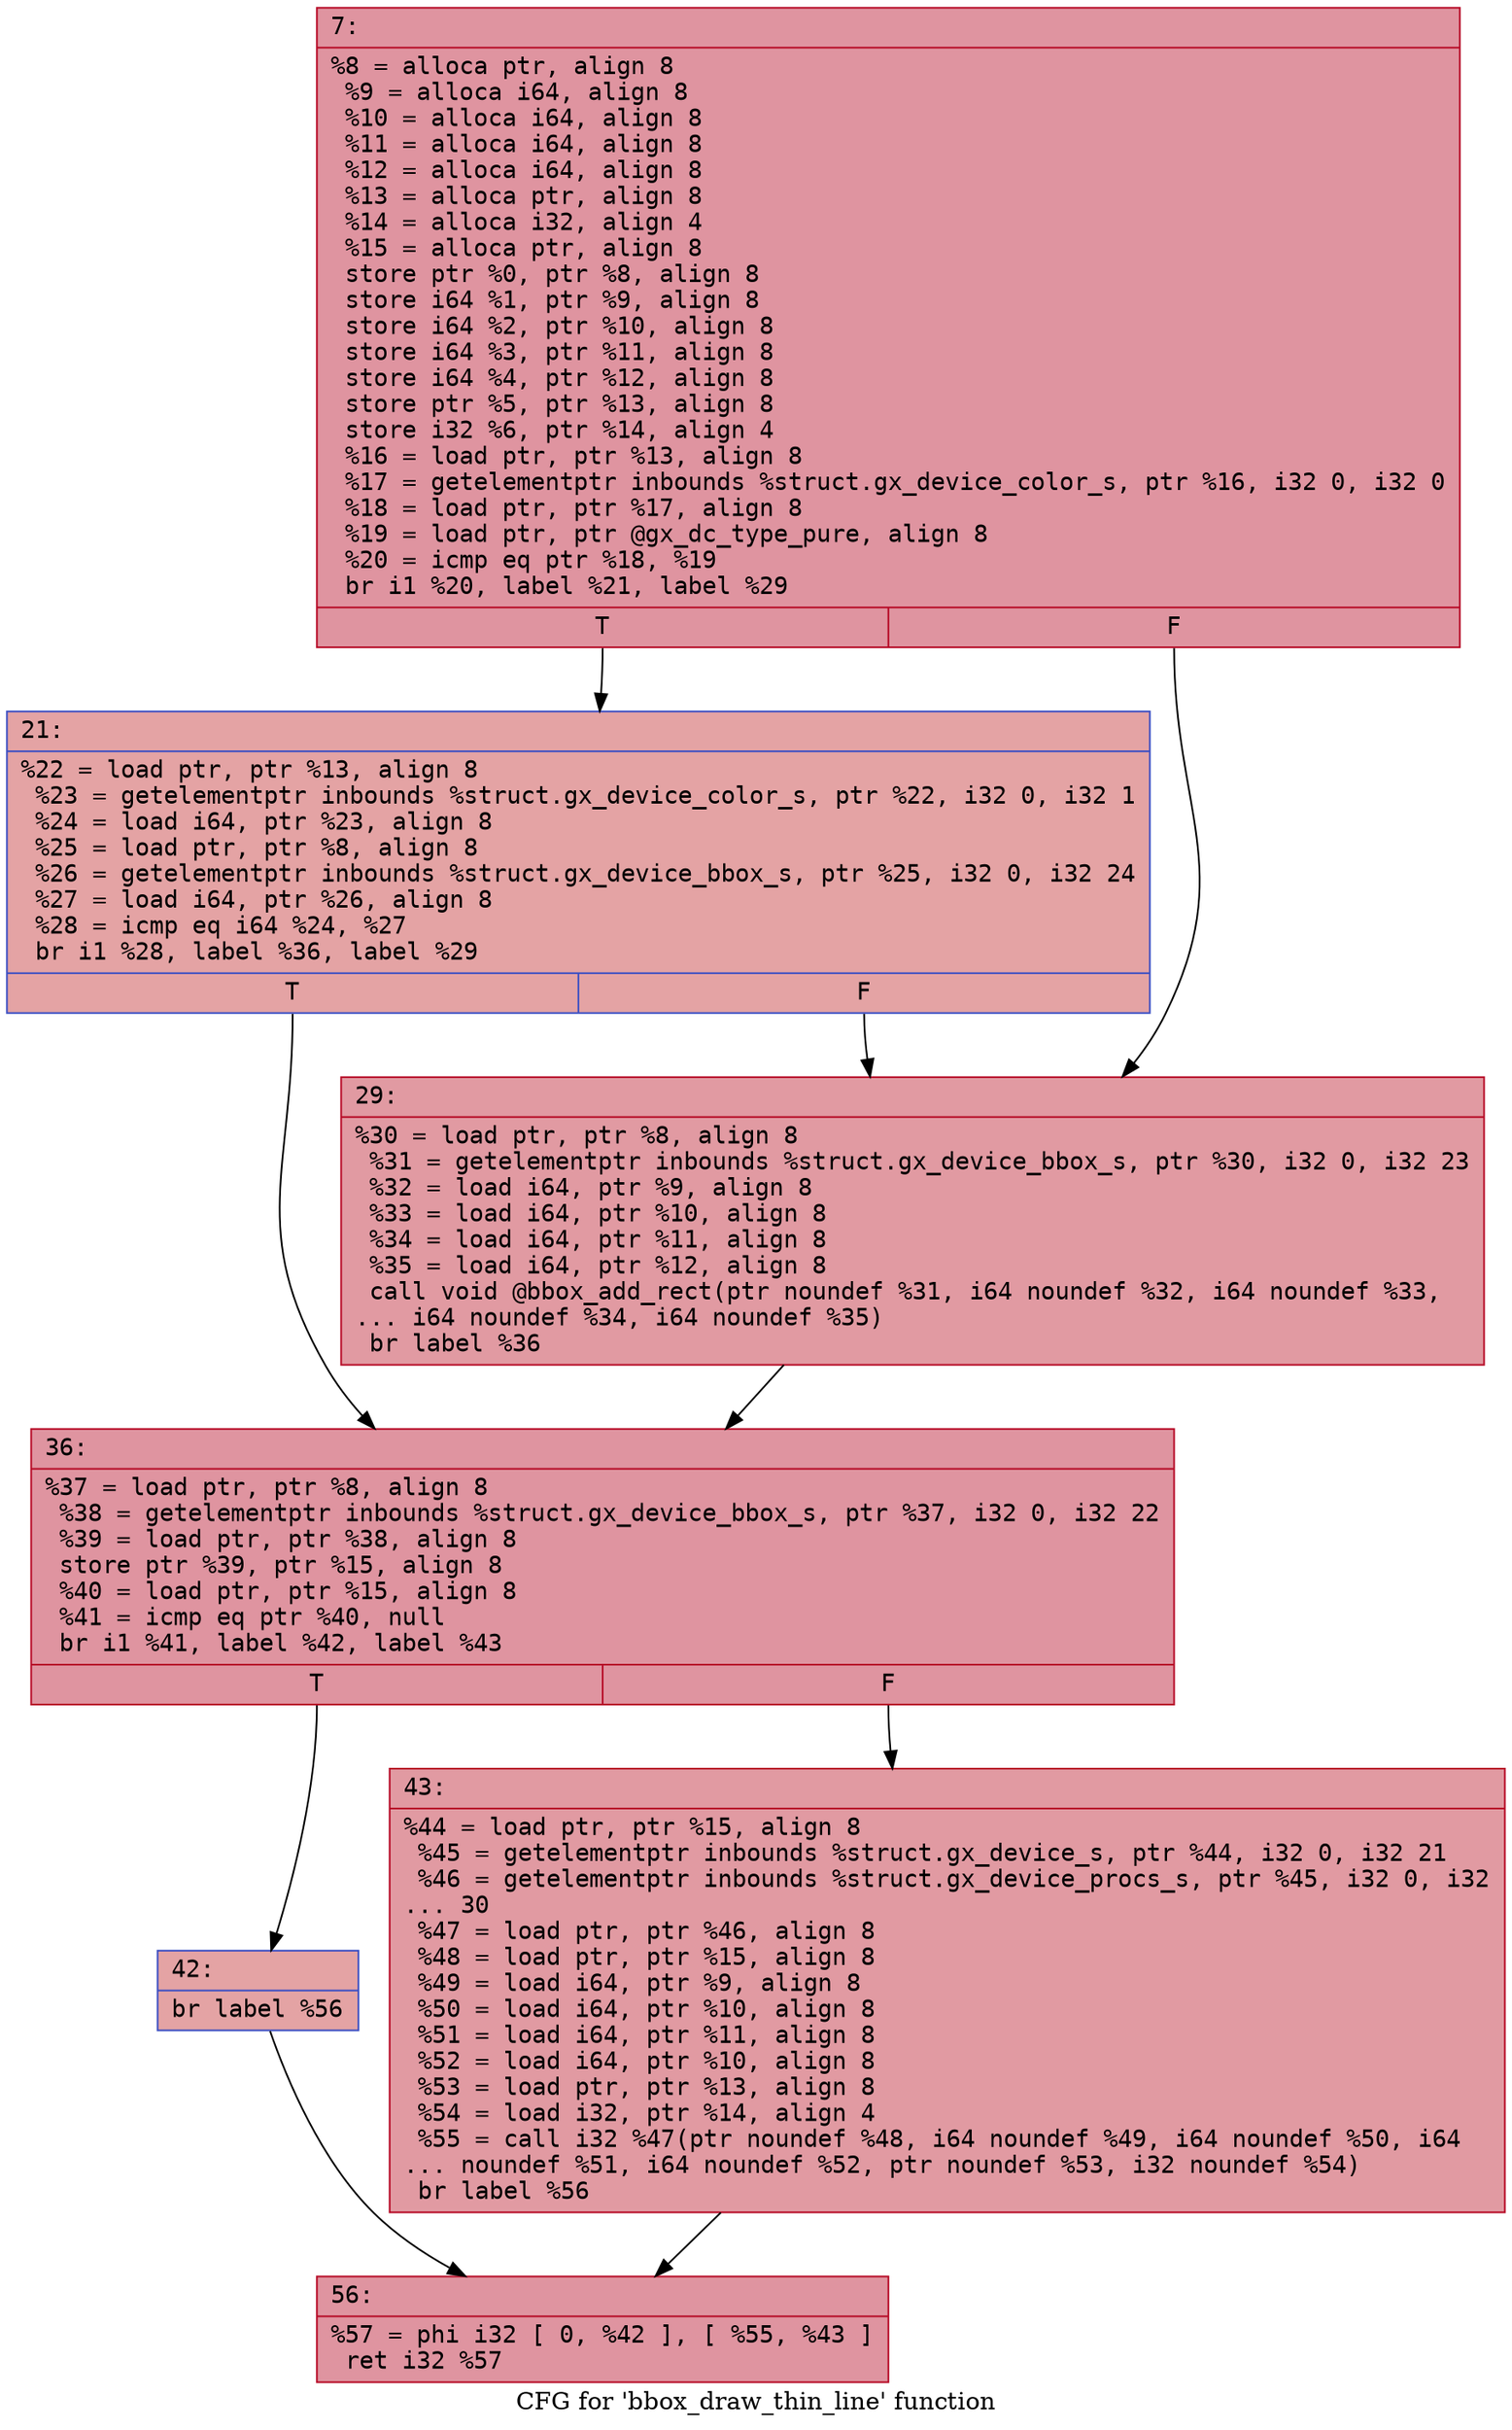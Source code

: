 digraph "CFG for 'bbox_draw_thin_line' function" {
	label="CFG for 'bbox_draw_thin_line' function";

	Node0x600003239e50 [shape=record,color="#b70d28ff", style=filled, fillcolor="#b70d2870" fontname="Courier",label="{7:\l|  %8 = alloca ptr, align 8\l  %9 = alloca i64, align 8\l  %10 = alloca i64, align 8\l  %11 = alloca i64, align 8\l  %12 = alloca i64, align 8\l  %13 = alloca ptr, align 8\l  %14 = alloca i32, align 4\l  %15 = alloca ptr, align 8\l  store ptr %0, ptr %8, align 8\l  store i64 %1, ptr %9, align 8\l  store i64 %2, ptr %10, align 8\l  store i64 %3, ptr %11, align 8\l  store i64 %4, ptr %12, align 8\l  store ptr %5, ptr %13, align 8\l  store i32 %6, ptr %14, align 4\l  %16 = load ptr, ptr %13, align 8\l  %17 = getelementptr inbounds %struct.gx_device_color_s, ptr %16, i32 0, i32 0\l  %18 = load ptr, ptr %17, align 8\l  %19 = load ptr, ptr @gx_dc_type_pure, align 8\l  %20 = icmp eq ptr %18, %19\l  br i1 %20, label %21, label %29\l|{<s0>T|<s1>F}}"];
	Node0x600003239e50:s0 -> Node0x600003239ea0[tooltip="7 -> 21\nProbability 37.50%" ];
	Node0x600003239e50:s1 -> Node0x600003239ef0[tooltip="7 -> 29\nProbability 62.50%" ];
	Node0x600003239ea0 [shape=record,color="#3d50c3ff", style=filled, fillcolor="#c32e3170" fontname="Courier",label="{21:\l|  %22 = load ptr, ptr %13, align 8\l  %23 = getelementptr inbounds %struct.gx_device_color_s, ptr %22, i32 0, i32 1\l  %24 = load i64, ptr %23, align 8\l  %25 = load ptr, ptr %8, align 8\l  %26 = getelementptr inbounds %struct.gx_device_bbox_s, ptr %25, i32 0, i32 24\l  %27 = load i64, ptr %26, align 8\l  %28 = icmp eq i64 %24, %27\l  br i1 %28, label %36, label %29\l|{<s0>T|<s1>F}}"];
	Node0x600003239ea0:s0 -> Node0x600003239f40[tooltip="21 -> 36\nProbability 50.00%" ];
	Node0x600003239ea0:s1 -> Node0x600003239ef0[tooltip="21 -> 29\nProbability 50.00%" ];
	Node0x600003239ef0 [shape=record,color="#b70d28ff", style=filled, fillcolor="#bb1b2c70" fontname="Courier",label="{29:\l|  %30 = load ptr, ptr %8, align 8\l  %31 = getelementptr inbounds %struct.gx_device_bbox_s, ptr %30, i32 0, i32 23\l  %32 = load i64, ptr %9, align 8\l  %33 = load i64, ptr %10, align 8\l  %34 = load i64, ptr %11, align 8\l  %35 = load i64, ptr %12, align 8\l  call void @bbox_add_rect(ptr noundef %31, i64 noundef %32, i64 noundef %33,\l... i64 noundef %34, i64 noundef %35)\l  br label %36\l}"];
	Node0x600003239ef0 -> Node0x600003239f40[tooltip="29 -> 36\nProbability 100.00%" ];
	Node0x600003239f40 [shape=record,color="#b70d28ff", style=filled, fillcolor="#b70d2870" fontname="Courier",label="{36:\l|  %37 = load ptr, ptr %8, align 8\l  %38 = getelementptr inbounds %struct.gx_device_bbox_s, ptr %37, i32 0, i32 22\l  %39 = load ptr, ptr %38, align 8\l  store ptr %39, ptr %15, align 8\l  %40 = load ptr, ptr %15, align 8\l  %41 = icmp eq ptr %40, null\l  br i1 %41, label %42, label %43\l|{<s0>T|<s1>F}}"];
	Node0x600003239f40:s0 -> Node0x600003239f90[tooltip="36 -> 42\nProbability 37.50%" ];
	Node0x600003239f40:s1 -> Node0x600003239fe0[tooltip="36 -> 43\nProbability 62.50%" ];
	Node0x600003239f90 [shape=record,color="#3d50c3ff", style=filled, fillcolor="#c32e3170" fontname="Courier",label="{42:\l|  br label %56\l}"];
	Node0x600003239f90 -> Node0x60000323a030[tooltip="42 -> 56\nProbability 100.00%" ];
	Node0x600003239fe0 [shape=record,color="#b70d28ff", style=filled, fillcolor="#bb1b2c70" fontname="Courier",label="{43:\l|  %44 = load ptr, ptr %15, align 8\l  %45 = getelementptr inbounds %struct.gx_device_s, ptr %44, i32 0, i32 21\l  %46 = getelementptr inbounds %struct.gx_device_procs_s, ptr %45, i32 0, i32\l... 30\l  %47 = load ptr, ptr %46, align 8\l  %48 = load ptr, ptr %15, align 8\l  %49 = load i64, ptr %9, align 8\l  %50 = load i64, ptr %10, align 8\l  %51 = load i64, ptr %11, align 8\l  %52 = load i64, ptr %10, align 8\l  %53 = load ptr, ptr %13, align 8\l  %54 = load i32, ptr %14, align 4\l  %55 = call i32 %47(ptr noundef %48, i64 noundef %49, i64 noundef %50, i64\l... noundef %51, i64 noundef %52, ptr noundef %53, i32 noundef %54)\l  br label %56\l}"];
	Node0x600003239fe0 -> Node0x60000323a030[tooltip="43 -> 56\nProbability 100.00%" ];
	Node0x60000323a030 [shape=record,color="#b70d28ff", style=filled, fillcolor="#b70d2870" fontname="Courier",label="{56:\l|  %57 = phi i32 [ 0, %42 ], [ %55, %43 ]\l  ret i32 %57\l}"];
}
